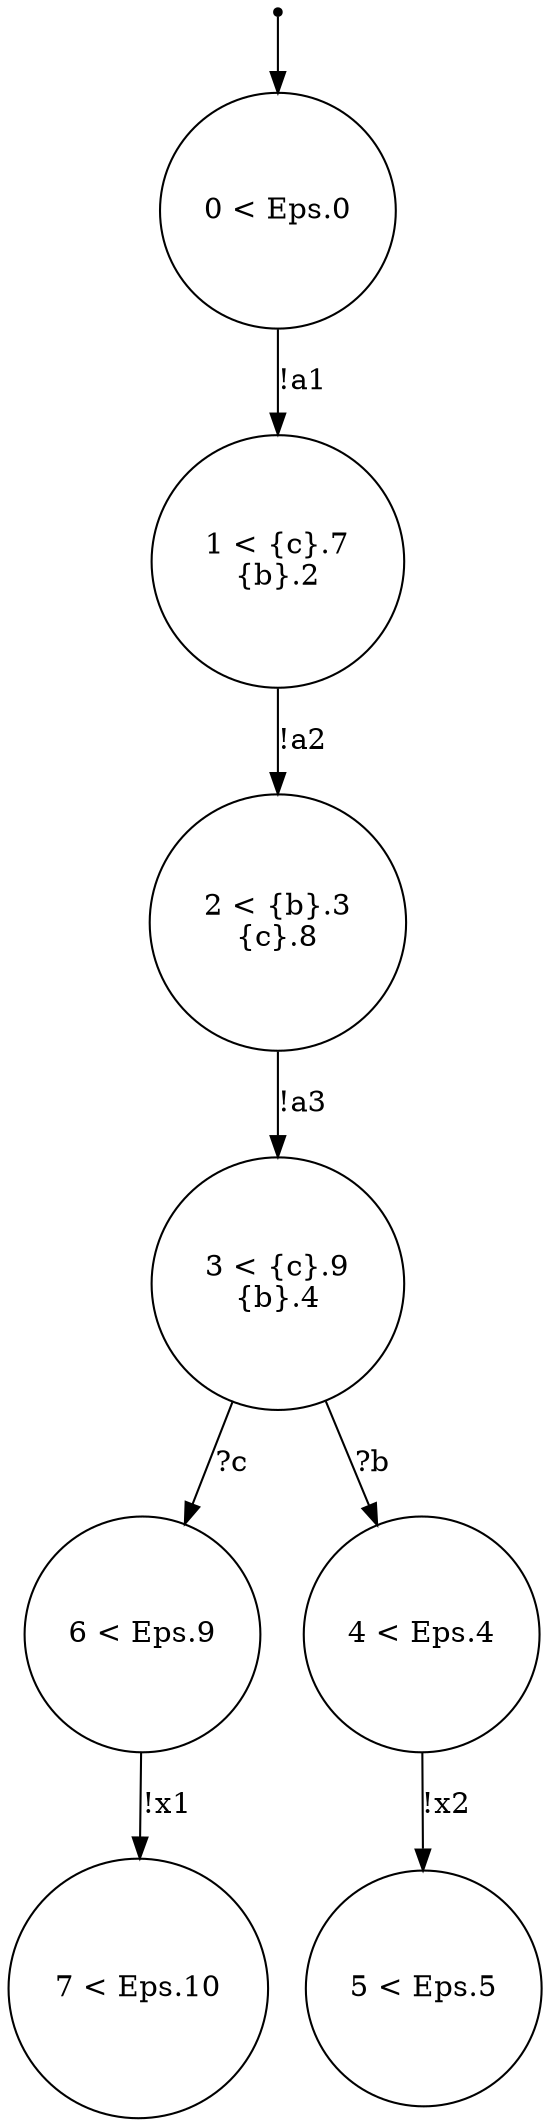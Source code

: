 digraph {
 node [shape=point] ENTRY
 node [shape=circle]
7 [label="7 < Eps.10
"]
0 [label="0 < Eps.0
"]
2 [label="2 < {b}.3
{c}.8
"]
6 [label="6 < Eps.9
"]
5 [label="5 < Eps.5
"]
1 [label="1 < {c}.7
{b}.2
"]
3 [label="3 < {c}.9
{b}.4
"]
4 [label="4 < Eps.4
"]
ENTRY -> 0
4 -> 5 [label="!x2"]
2 -> 3 [label="!a3"]
0 -> 1 [label="!a1"]
1 -> 2 [label="!a2"]
6 -> 7 [label="!x1"]
3 -> 4 [label="?b"]
3 -> 6 [label="?c"]

}